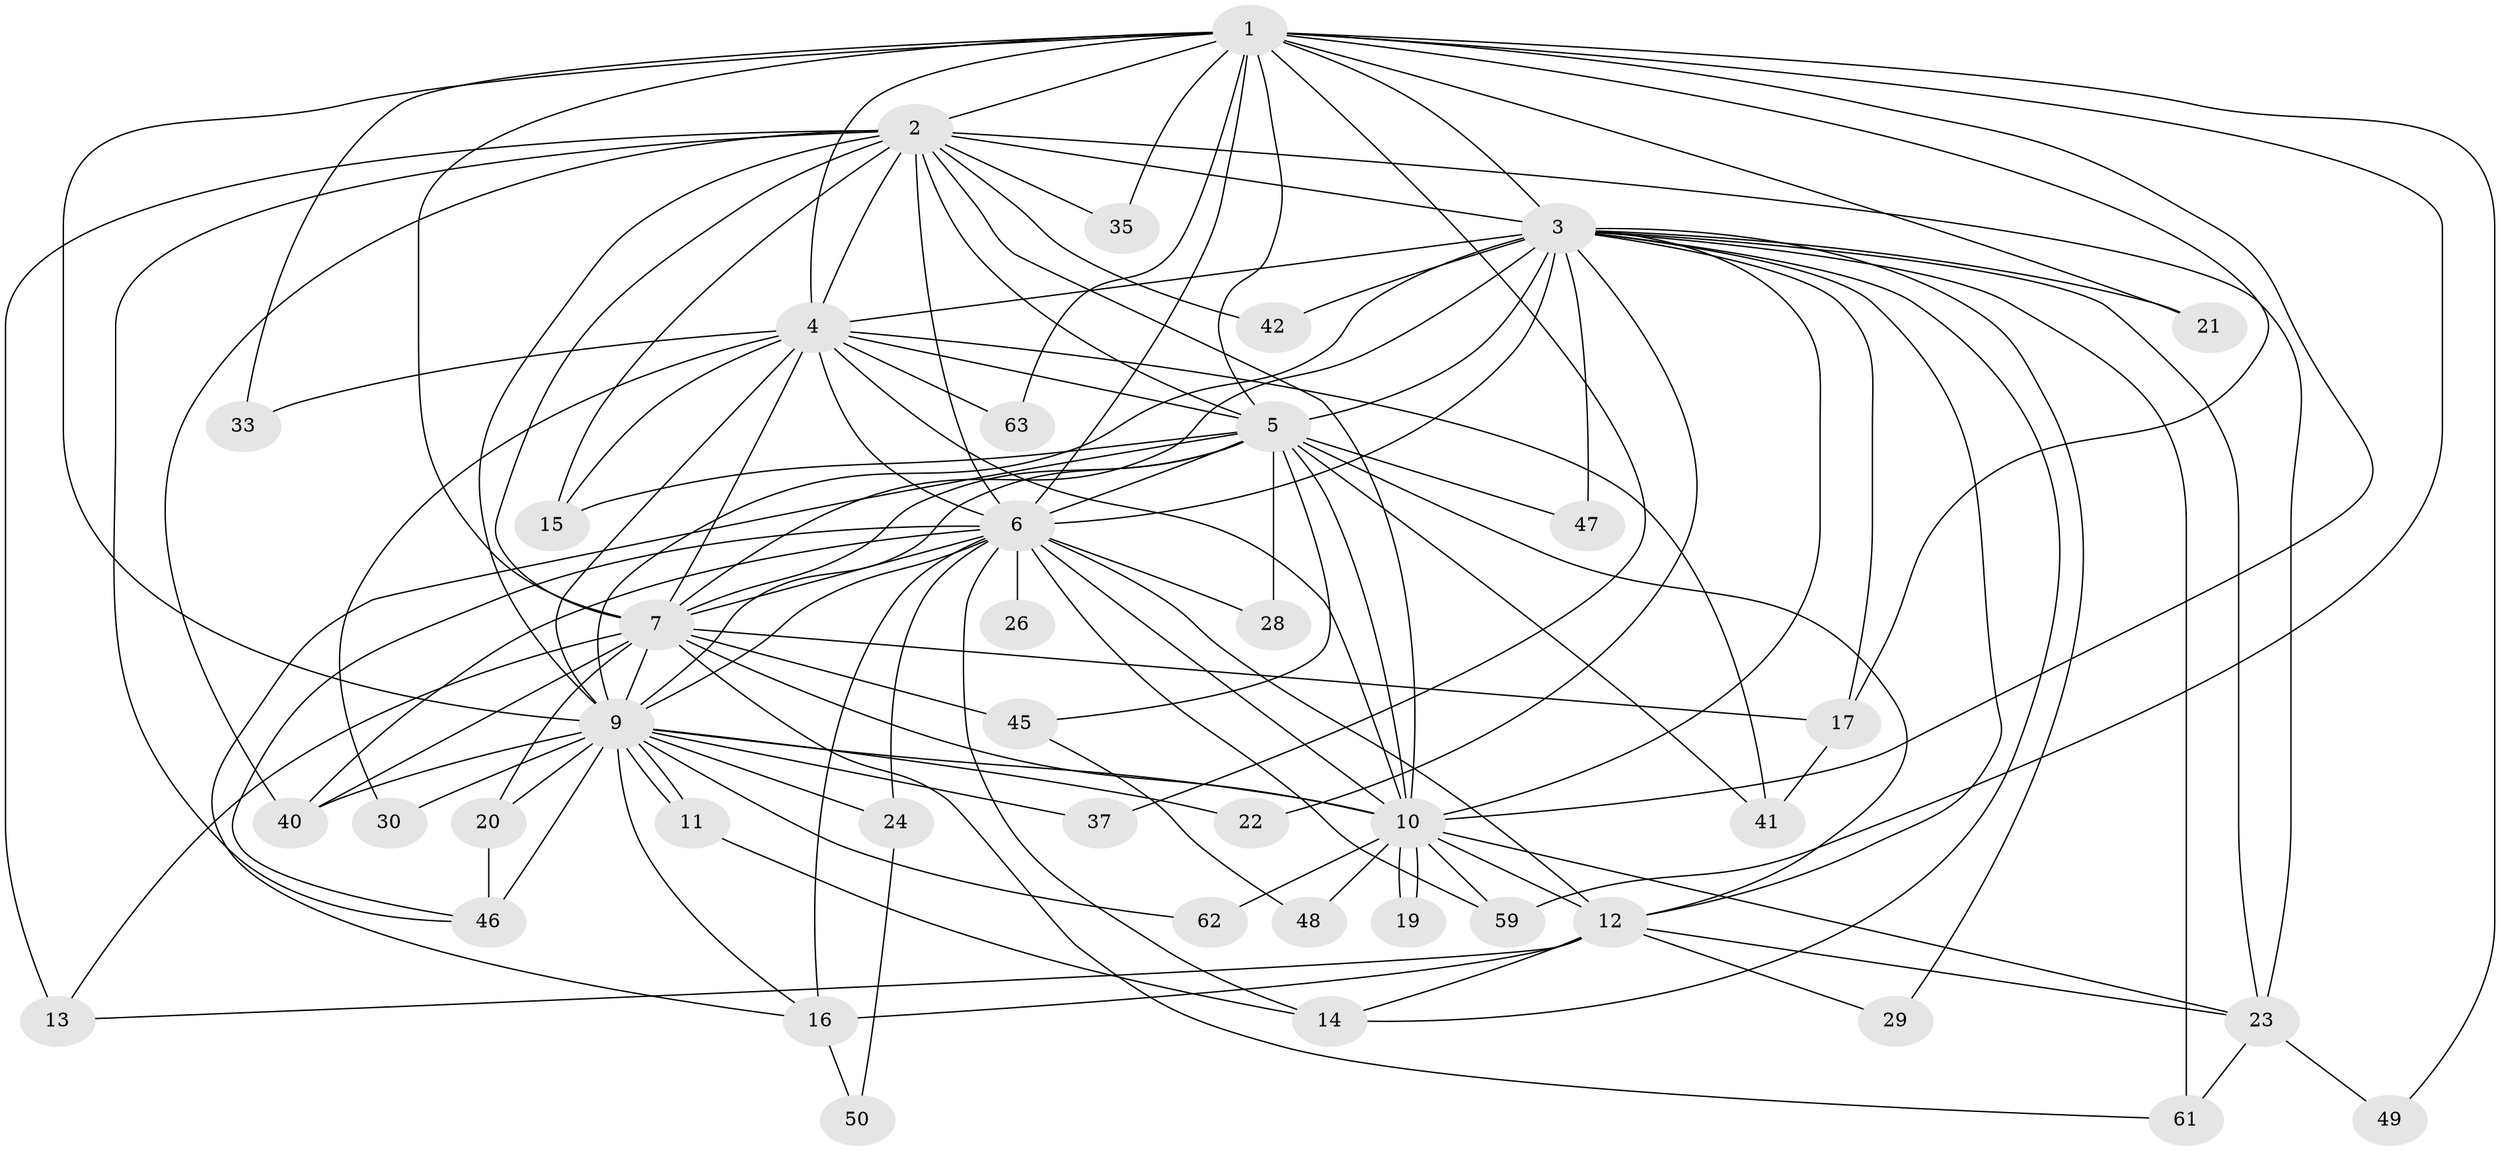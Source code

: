// original degree distribution, {19: 0.03571428571428571, 21: 0.011904761904761904, 16: 0.011904761904761904, 18: 0.011904761904761904, 12: 0.011904761904761904, 22: 0.023809523809523808, 24: 0.011904761904761904, 3: 0.20238095238095238, 8: 0.011904761904761904, 4: 0.05952380952380952, 5: 0.03571428571428571, 2: 0.5595238095238095, 6: 0.011904761904761904}
// Generated by graph-tools (version 1.1) at 2025/17/03/04/25 18:17:38]
// undirected, 42 vertices, 119 edges
graph export_dot {
graph [start="1"]
  node [color=gray90,style=filled];
  1;
  2 [super="+55+38+51+60"];
  3 [super="+25+73+74+36+56"];
  4 [super="+32"];
  5 [super="+58"];
  6 [super="+8"];
  7 [super="+31+52"];
  9 [super="+27"];
  10 [super="+68+77"];
  11;
  12 [super="+18"];
  13;
  14;
  15 [super="+84"];
  16;
  17 [super="+70"];
  19;
  20 [super="+57"];
  21;
  22;
  23 [super="+44"];
  24;
  26;
  28;
  29;
  30;
  33;
  35;
  37;
  40 [super="+69+72"];
  41 [super="+81"];
  42;
  45;
  46 [super="+53"];
  47;
  48;
  49;
  50;
  59 [super="+75"];
  61;
  62 [super="+65"];
  63;
  1 -- 2 [weight=2];
  1 -- 3;
  1 -- 4;
  1 -- 5;
  1 -- 6 [weight=2];
  1 -- 7 [weight=2];
  1 -- 9;
  1 -- 10;
  1 -- 21;
  1 -- 33;
  1 -- 35;
  1 -- 37;
  1 -- 49;
  1 -- 59;
  1 -- 63;
  1 -- 17;
  2 -- 3 [weight=2];
  2 -- 4;
  2 -- 5;
  2 -- 6 [weight=2];
  2 -- 7 [weight=2];
  2 -- 9;
  2 -- 10 [weight=2];
  2 -- 15;
  2 -- 35;
  2 -- 42;
  2 -- 23;
  2 -- 13;
  2 -- 46;
  2 -- 40;
  3 -- 4 [weight=2];
  3 -- 5 [weight=2];
  3 -- 6 [weight=2];
  3 -- 7;
  3 -- 9 [weight=3];
  3 -- 10 [weight=2];
  3 -- 17 [weight=2];
  3 -- 21;
  3 -- 22;
  3 -- 23;
  3 -- 42;
  3 -- 61;
  3 -- 29;
  3 -- 14;
  3 -- 47;
  3 -- 12;
  4 -- 5;
  4 -- 6 [weight=2];
  4 -- 7;
  4 -- 9 [weight=2];
  4 -- 10;
  4 -- 15;
  4 -- 30;
  4 -- 33;
  4 -- 41;
  4 -- 63;
  5 -- 6 [weight=2];
  5 -- 7;
  5 -- 9;
  5 -- 10 [weight=2];
  5 -- 12;
  5 -- 16;
  5 -- 28;
  5 -- 41;
  5 -- 45;
  5 -- 47;
  5 -- 15;
  6 -- 7 [weight=4];
  6 -- 9 [weight=3];
  6 -- 10 [weight=3];
  6 -- 26 [weight=2];
  6 -- 12;
  6 -- 14;
  6 -- 16;
  6 -- 24;
  6 -- 28;
  6 -- 40;
  6 -- 59;
  6 -- 46;
  7 -- 9;
  7 -- 10;
  7 -- 13;
  7 -- 17;
  7 -- 20;
  7 -- 40;
  7 -- 45;
  7 -- 61;
  9 -- 10 [weight=2];
  9 -- 11;
  9 -- 11;
  9 -- 20 [weight=2];
  9 -- 22;
  9 -- 24;
  9 -- 30;
  9 -- 37;
  9 -- 40;
  9 -- 46 [weight=2];
  9 -- 62;
  9 -- 16;
  10 -- 12;
  10 -- 19;
  10 -- 19;
  10 -- 23;
  10 -- 48;
  10 -- 59;
  10 -- 62 [weight=2];
  11 -- 14;
  12 -- 13;
  12 -- 16;
  12 -- 29;
  12 -- 23;
  12 -- 14;
  16 -- 50;
  17 -- 41;
  20 -- 46;
  23 -- 49;
  23 -- 61;
  24 -- 50;
  45 -- 48;
}
